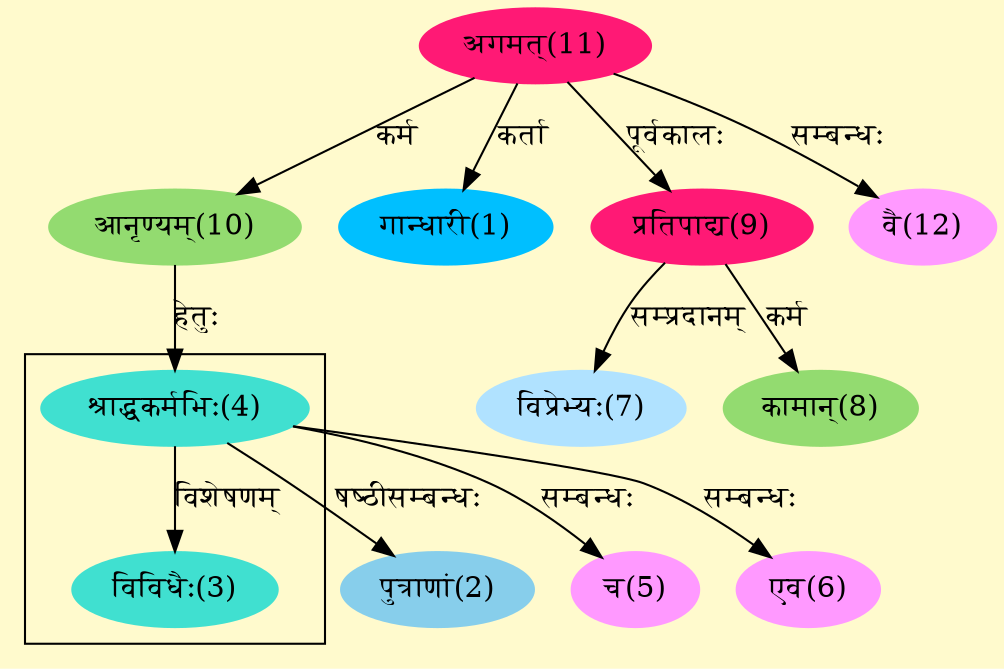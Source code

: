 digraph G{
rankdir=BT;
 compound=true;
 bgcolor="lemonchiffon1";

subgraph cluster_1{
Node3 [style=filled, color="#40E0D0" label = "विविधैः(3)"]
Node4 [style=filled, color="#40E0D0" label = "श्राद्धकर्मभिः(4)"]

}
Node1 [style=filled, color="#00BFFF" label = "गान्धारी(1)"]
Node11 [style=filled, color="#FF1975" label = "अगमत्(11)"]
Node2 [style=filled, color="#87CEEB" label = "पुत्राणां(2)"]
Node4 [style=filled, color="#40E0D0" label = "श्राद्धकर्मभिः(4)"]
Node10 [style=filled, color="#93DB70" label = "आनृण्यम्(10)"]
Node5 [style=filled, color="#FF99FF" label = "च(5)"]
Node6 [style=filled, color="#FF99FF" label = "एव(6)"]
Node7 [style=filled, color="#B0E2FF" label = "विप्रेभ्यः(7)"]
Node9 [style=filled, color="#FF1975" label = "प्रतिपाद्य(9)"]
Node8 [style=filled, color="#93DB70" label = "कामान्(8)"]
Node [style=filled, color="" label = ""]
Node12 [style=filled, color="#FF99FF" label = "वै(12)"]
/* Start of Relations section */

Node1 -> Node11 [  label="कर्ता"  dir="back" ]
Node2 -> Node4 [  label="षष्ठीसम्बन्धः"  dir="back" ]
Node3 -> Node4 [  label="विशेषणम्"  dir="back" ]
Node4 -> Node10 [  label="हेतुः"  dir="back" ]
Node5 -> Node4 [  label="सम्बन्धः"  dir="back" ]
Node6 -> Node4 [  label="सम्बन्धः"  dir="back" ]
Node7 -> Node9 [  label="सम्प्रदानम्"  dir="back" ]
Node8 -> Node9 [  label="कर्म"  dir="back" ]
Node9 -> Node11 [  label="पूर्वकालः"  dir="back" ]
Node10 -> Node11 [  label="कर्म"  dir="back" ]
Node12 -> Node11 [  label="सम्बन्धः"  dir="back" ]
}
